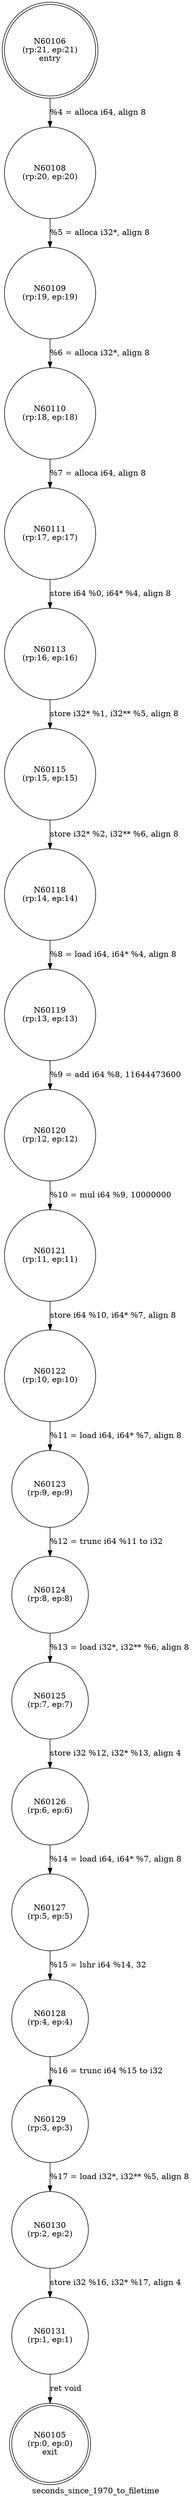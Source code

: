 digraph seconds_since_1970_to_filetime {
label="seconds_since_1970_to_filetime"
60105 [label="N60105\n(rp:0, ep:0)\nexit", shape="doublecircle"]
60106 [label="N60106\n(rp:21, ep:21)\nentry", shape="doublecircle"]
60106 -> 60108 [label="%4 = alloca i64, align 8"]
60108 [label="N60108\n(rp:20, ep:20)", shape="circle"]
60108 -> 60109 [label="%5 = alloca i32*, align 8"]
60109 [label="N60109\n(rp:19, ep:19)", shape="circle"]
60109 -> 60110 [label="%6 = alloca i32*, align 8"]
60110 [label="N60110\n(rp:18, ep:18)", shape="circle"]
60110 -> 60111 [label="%7 = alloca i64, align 8"]
60111 [label="N60111\n(rp:17, ep:17)", shape="circle"]
60111 -> 60113 [label="store i64 %0, i64* %4, align 8"]
60113 [label="N60113\n(rp:16, ep:16)", shape="circle"]
60113 -> 60115 [label="store i32* %1, i32** %5, align 8"]
60115 [label="N60115\n(rp:15, ep:15)", shape="circle"]
60115 -> 60118 [label="store i32* %2, i32** %6, align 8"]
60118 [label="N60118\n(rp:14, ep:14)", shape="circle"]
60118 -> 60119 [label="%8 = load i64, i64* %4, align 8"]
60119 [label="N60119\n(rp:13, ep:13)", shape="circle"]
60119 -> 60120 [label="%9 = add i64 %8, 11644473600"]
60120 [label="N60120\n(rp:12, ep:12)", shape="circle"]
60120 -> 60121 [label="%10 = mul i64 %9, 10000000"]
60121 [label="N60121\n(rp:11, ep:11)", shape="circle"]
60121 -> 60122 [label="store i64 %10, i64* %7, align 8"]
60122 [label="N60122\n(rp:10, ep:10)", shape="circle"]
60122 -> 60123 [label="%11 = load i64, i64* %7, align 8"]
60123 [label="N60123\n(rp:9, ep:9)", shape="circle"]
60123 -> 60124 [label="%12 = trunc i64 %11 to i32"]
60124 [label="N60124\n(rp:8, ep:8)", shape="circle"]
60124 -> 60125 [label="%13 = load i32*, i32** %6, align 8"]
60125 [label="N60125\n(rp:7, ep:7)", shape="circle"]
60125 -> 60126 [label="store i32 %12, i32* %13, align 4"]
60126 [label="N60126\n(rp:6, ep:6)", shape="circle"]
60126 -> 60127 [label="%14 = load i64, i64* %7, align 8"]
60127 [label="N60127\n(rp:5, ep:5)", shape="circle"]
60127 -> 60128 [label="%15 = lshr i64 %14, 32"]
60128 [label="N60128\n(rp:4, ep:4)", shape="circle"]
60128 -> 60129 [label="%16 = trunc i64 %15 to i32"]
60129 [label="N60129\n(rp:3, ep:3)", shape="circle"]
60129 -> 60130 [label="%17 = load i32*, i32** %5, align 8"]
60130 [label="N60130\n(rp:2, ep:2)", shape="circle"]
60130 -> 60131 [label="store i32 %16, i32* %17, align 4"]
60131 [label="N60131\n(rp:1, ep:1)", shape="circle"]
60131 -> 60105 [label="ret void"]
}

